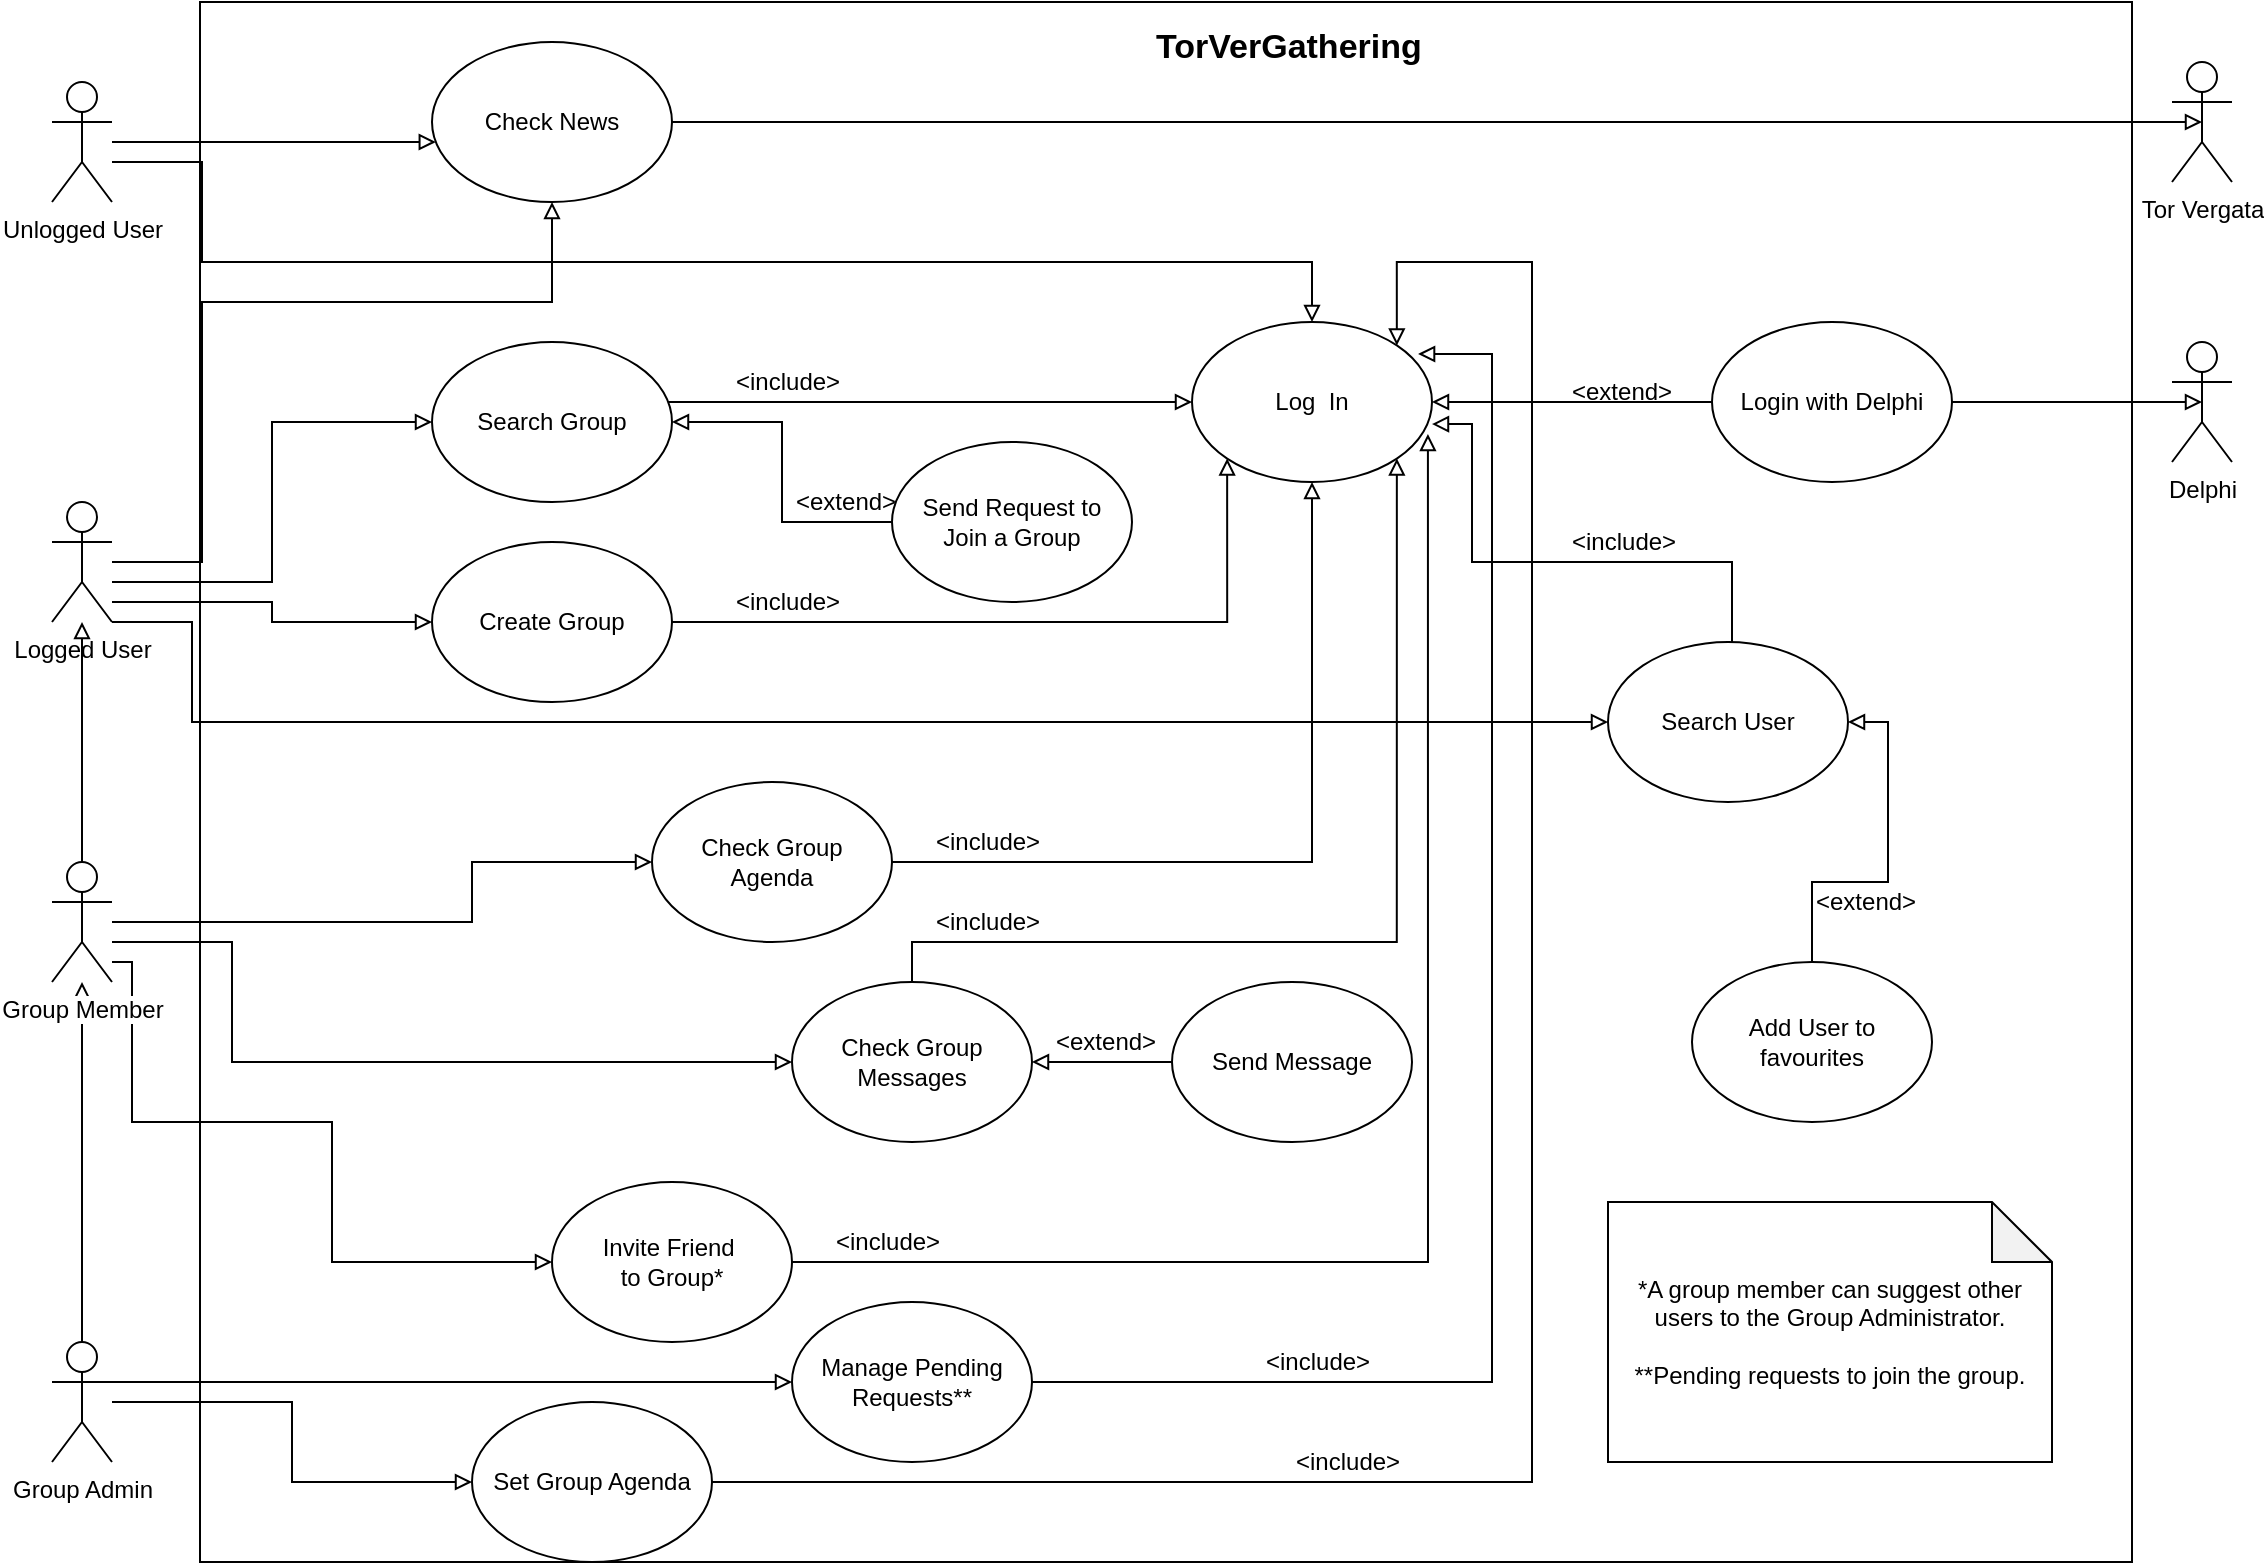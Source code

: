 <mxfile version="12.1.3" type="github" pages="1"><diagram id="3dd2q-5Yn5I5HNWyAC9e" name="Page-1"><mxGraphModel dx="868" dy="419" grid="1" gridSize="10" guides="1" tooltips="1" connect="1" arrows="1" fold="1" page="1" pageScale="1" pageWidth="1169" pageHeight="827" math="0" shadow="0"><root><mxCell id="0"/><mxCell id="1" parent="0"/><mxCell id="PwRAJNutHEJSCYuyd7CN-118" value="" style="rounded=0;whiteSpace=wrap;html=1;" vertex="1" parent="1"><mxGeometry x="104" y="20" width="966" height="780" as="geometry"/></mxCell><mxCell id="PwRAJNutHEJSCYuyd7CN-53" style="edgeStyle=orthogonalEdgeStyle;rounded=0;orthogonalLoop=1;jettySize=auto;html=1;entryX=0;entryY=0.5;entryDx=0;entryDy=0;endArrow=block;endFill=0;" edge="1" parent="1" source="PwRAJNutHEJSCYuyd7CN-3" target="PwRAJNutHEJSCYuyd7CN-52"><mxGeometry relative="1" as="geometry"><Array as="points"><mxPoint x="140" y="310"/><mxPoint x="140" y="230"/></Array></mxGeometry></mxCell><mxCell id="PwRAJNutHEJSCYuyd7CN-60" style="edgeStyle=orthogonalEdgeStyle;rounded=0;orthogonalLoop=1;jettySize=auto;html=1;endArrow=block;endFill=0;" edge="1" parent="1" source="PwRAJNutHEJSCYuyd7CN-3" target="PwRAJNutHEJSCYuyd7CN-59"><mxGeometry relative="1" as="geometry"><Array as="points"><mxPoint x="140" y="320"/><mxPoint x="140" y="330"/></Array></mxGeometry></mxCell><mxCell id="PwRAJNutHEJSCYuyd7CN-67" style="edgeStyle=orthogonalEdgeStyle;rounded=0;orthogonalLoop=1;jettySize=auto;html=1;entryX=0.5;entryY=1;entryDx=0;entryDy=0;endArrow=block;endFill=0;" edge="1" parent="1" source="PwRAJNutHEJSCYuyd7CN-3" target="PwRAJNutHEJSCYuyd7CN-44"><mxGeometry relative="1" as="geometry"><Array as="points"><mxPoint x="105" y="300"/><mxPoint x="105" y="170"/><mxPoint x="280" y="170"/></Array></mxGeometry></mxCell><mxCell id="PwRAJNutHEJSCYuyd7CN-100" style="edgeStyle=orthogonalEdgeStyle;rounded=0;orthogonalLoop=1;jettySize=auto;html=1;entryX=0;entryY=0.5;entryDx=0;entryDy=0;endArrow=block;endFill=0;" edge="1" parent="1" source="PwRAJNutHEJSCYuyd7CN-3" target="PwRAJNutHEJSCYuyd7CN-95"><mxGeometry relative="1" as="geometry"><Array as="points"><mxPoint x="100" y="330"/><mxPoint x="100" y="380"/></Array></mxGeometry></mxCell><mxCell id="PwRAJNutHEJSCYuyd7CN-3" value="Logged User" style="shape=umlActor;verticalLabelPosition=bottom;labelBackgroundColor=#ffffff;verticalAlign=top;html=1;outlineConnect=0;" vertex="1" parent="1"><mxGeometry x="30" y="270" width="30" height="60" as="geometry"/></mxCell><mxCell id="PwRAJNutHEJSCYuyd7CN-46" style="edgeStyle=orthogonalEdgeStyle;rounded=0;orthogonalLoop=1;jettySize=auto;html=1;endArrow=block;endFill=0;" edge="1" parent="1" source="PwRAJNutHEJSCYuyd7CN-4" target="PwRAJNutHEJSCYuyd7CN-44"><mxGeometry relative="1" as="geometry"><Array as="points"><mxPoint x="230" y="80"/><mxPoint x="230" y="80"/></Array></mxGeometry></mxCell><mxCell id="PwRAJNutHEJSCYuyd7CN-56" style="edgeStyle=orthogonalEdgeStyle;rounded=0;orthogonalLoop=1;jettySize=auto;html=1;entryX=0.5;entryY=0;entryDx=0;entryDy=0;endArrow=block;endFill=0;" edge="1" parent="1" source="PwRAJNutHEJSCYuyd7CN-4" target="PwRAJNutHEJSCYuyd7CN-54"><mxGeometry relative="1" as="geometry"><Array as="points"><mxPoint x="105" y="100"/><mxPoint x="105" y="150"/><mxPoint x="660" y="150"/></Array></mxGeometry></mxCell><mxCell id="PwRAJNutHEJSCYuyd7CN-4" value="Unlogged User&lt;br&gt;" style="shape=umlActor;verticalLabelPosition=bottom;labelBackgroundColor=#ffffff;verticalAlign=top;html=1;outlineConnect=0;" vertex="1" parent="1"><mxGeometry x="30" y="60" width="30" height="60" as="geometry"/></mxCell><mxCell id="PwRAJNutHEJSCYuyd7CN-86" style="edgeStyle=orthogonalEdgeStyle;rounded=0;orthogonalLoop=1;jettySize=auto;html=1;endArrow=block;endFill=0;" edge="1" parent="1" source="PwRAJNutHEJSCYuyd7CN-5"><mxGeometry relative="1" as="geometry"><mxPoint x="45" y="510" as="targetPoint"/></mxGeometry></mxCell><mxCell id="PwRAJNutHEJSCYuyd7CN-108" style="edgeStyle=orthogonalEdgeStyle;rounded=0;orthogonalLoop=1;jettySize=auto;html=1;entryX=0;entryY=0.5;entryDx=0;entryDy=0;endArrow=block;endFill=0;" edge="1" parent="1" source="PwRAJNutHEJSCYuyd7CN-5" target="PwRAJNutHEJSCYuyd7CN-106"><mxGeometry relative="1" as="geometry"/></mxCell><mxCell id="PwRAJNutHEJSCYuyd7CN-112" style="edgeStyle=orthogonalEdgeStyle;rounded=0;orthogonalLoop=1;jettySize=auto;html=1;entryX=0;entryY=0.5;entryDx=0;entryDy=0;endArrow=block;endFill=0;" edge="1" parent="1" source="PwRAJNutHEJSCYuyd7CN-5" target="PwRAJNutHEJSCYuyd7CN-107"><mxGeometry relative="1" as="geometry"><Array as="points"><mxPoint x="200" y="710"/><mxPoint x="200" y="710"/></Array></mxGeometry></mxCell><mxCell id="PwRAJNutHEJSCYuyd7CN-5" value="Group Admin&lt;br&gt;" style="shape=umlActor;verticalLabelPosition=bottom;labelBackgroundColor=#ffffff;verticalAlign=top;html=1;outlineConnect=0;" vertex="1" parent="1"><mxGeometry x="30" y="690" width="30" height="60" as="geometry"/></mxCell><mxCell id="PwRAJNutHEJSCYuyd7CN-74" style="edgeStyle=orthogonalEdgeStyle;rounded=0;orthogonalLoop=1;jettySize=auto;html=1;entryX=0;entryY=0.5;entryDx=0;entryDy=0;endArrow=block;endFill=0;" edge="1" parent="1" source="PwRAJNutHEJSCYuyd7CN-14" target="PwRAJNutHEJSCYuyd7CN-73"><mxGeometry relative="1" as="geometry"><Array as="points"><mxPoint x="240" y="480"/><mxPoint x="240" y="450"/></Array></mxGeometry></mxCell><mxCell id="PwRAJNutHEJSCYuyd7CN-79" style="edgeStyle=orthogonalEdgeStyle;rounded=0;orthogonalLoop=1;jettySize=auto;html=1;entryX=0;entryY=0.5;entryDx=0;entryDy=0;endArrow=block;endFill=0;" edge="1" parent="1" source="PwRAJNutHEJSCYuyd7CN-14" target="PwRAJNutHEJSCYuyd7CN-78"><mxGeometry relative="1" as="geometry"><Array as="points"><mxPoint x="120" y="490"/><mxPoint x="120" y="550"/></Array></mxGeometry></mxCell><mxCell id="PwRAJNutHEJSCYuyd7CN-87" style="edgeStyle=orthogonalEdgeStyle;rounded=0;orthogonalLoop=1;jettySize=auto;html=1;endArrow=block;endFill=0;" edge="1" parent="1" source="PwRAJNutHEJSCYuyd7CN-14" target="PwRAJNutHEJSCYuyd7CN-3"><mxGeometry relative="1" as="geometry"/></mxCell><mxCell id="PwRAJNutHEJSCYuyd7CN-89" style="edgeStyle=orthogonalEdgeStyle;rounded=0;orthogonalLoop=1;jettySize=auto;html=1;entryX=0;entryY=0.5;entryDx=0;entryDy=0;endArrow=block;endFill=0;" edge="1" parent="1" source="PwRAJNutHEJSCYuyd7CN-14" target="PwRAJNutHEJSCYuyd7CN-88"><mxGeometry relative="1" as="geometry"><Array as="points"><mxPoint x="70" y="500"/><mxPoint x="70" y="580"/><mxPoint x="170" y="580"/><mxPoint x="170" y="650"/></Array></mxGeometry></mxCell><mxCell id="PwRAJNutHEJSCYuyd7CN-14" value="Group Member&lt;br&gt;" style="shape=umlActor;verticalLabelPosition=bottom;labelBackgroundColor=#ffffff;verticalAlign=top;html=1;outlineConnect=0;" vertex="1" parent="1"><mxGeometry x="30" y="450" width="30" height="60" as="geometry"/></mxCell><mxCell id="PwRAJNutHEJSCYuyd7CN-51" style="edgeStyle=orthogonalEdgeStyle;rounded=0;orthogonalLoop=1;jettySize=auto;html=1;entryX=0.5;entryY=0.5;entryDx=0;entryDy=0;entryPerimeter=0;endArrow=block;endFill=0;" edge="1" parent="1" source="PwRAJNutHEJSCYuyd7CN-44" target="PwRAJNutHEJSCYuyd7CN-48"><mxGeometry relative="1" as="geometry"><Array as="points"><mxPoint x="430" y="80"/><mxPoint x="430" y="80"/></Array></mxGeometry></mxCell><mxCell id="PwRAJNutHEJSCYuyd7CN-44" value="Check News" style="ellipse;whiteSpace=wrap;html=1;" vertex="1" parent="1"><mxGeometry x="220" y="40" width="120" height="80" as="geometry"/></mxCell><mxCell id="PwRAJNutHEJSCYuyd7CN-48" value="Tor Vergata&lt;br&gt;" style="shape=umlActor;verticalLabelPosition=bottom;labelBackgroundColor=#ffffff;verticalAlign=top;html=1;outlineConnect=0;" vertex="1" parent="1"><mxGeometry x="1090" y="50" width="30" height="60" as="geometry"/></mxCell><mxCell id="PwRAJNutHEJSCYuyd7CN-57" style="edgeStyle=orthogonalEdgeStyle;rounded=0;orthogonalLoop=1;jettySize=auto;html=1;endArrow=block;endFill=0;" edge="1" parent="1" source="PwRAJNutHEJSCYuyd7CN-52" target="PwRAJNutHEJSCYuyd7CN-54"><mxGeometry relative="1" as="geometry"><Array as="points"><mxPoint x="450" y="220"/><mxPoint x="450" y="220"/></Array></mxGeometry></mxCell><mxCell id="PwRAJNutHEJSCYuyd7CN-52" value="Search Group" style="ellipse;whiteSpace=wrap;html=1;" vertex="1" parent="1"><mxGeometry x="220" y="190" width="120" height="80" as="geometry"/></mxCell><mxCell id="PwRAJNutHEJSCYuyd7CN-54" value="Log&amp;nbsp; In" style="ellipse;whiteSpace=wrap;html=1;" vertex="1" parent="1"><mxGeometry x="600" y="180" width="120" height="80" as="geometry"/></mxCell><mxCell id="PwRAJNutHEJSCYuyd7CN-58" value="&amp;lt;include&amp;gt;&lt;br&gt;" style="text;html=1;resizable=0;points=[];autosize=1;align=left;verticalAlign=top;spacingTop=-4;" vertex="1" parent="1"><mxGeometry x="370" y="200" width="70" height="20" as="geometry"/></mxCell><mxCell id="PwRAJNutHEJSCYuyd7CN-61" style="edgeStyle=orthogonalEdgeStyle;rounded=0;orthogonalLoop=1;jettySize=auto;html=1;entryX=0;entryY=1;entryDx=0;entryDy=0;endArrow=block;endFill=0;" edge="1" parent="1" source="PwRAJNutHEJSCYuyd7CN-59" target="PwRAJNutHEJSCYuyd7CN-54"><mxGeometry relative="1" as="geometry"><Array as="points"><mxPoint x="618" y="330"/></Array></mxGeometry></mxCell><mxCell id="PwRAJNutHEJSCYuyd7CN-59" value="Create Group" style="ellipse;whiteSpace=wrap;html=1;" vertex="1" parent="1"><mxGeometry x="220" y="290" width="120" height="80" as="geometry"/></mxCell><mxCell id="PwRAJNutHEJSCYuyd7CN-62" value="&amp;lt;include&amp;gt;" style="text;html=1;resizable=0;points=[];autosize=1;align=left;verticalAlign=top;spacingTop=-4;" vertex="1" parent="1"><mxGeometry x="370" y="310" width="70" height="20" as="geometry"/></mxCell><mxCell id="PwRAJNutHEJSCYuyd7CN-65" style="edgeStyle=orthogonalEdgeStyle;rounded=0;orthogonalLoop=1;jettySize=auto;html=1;endArrow=block;endFill=0;" edge="1" parent="1" source="PwRAJNutHEJSCYuyd7CN-63" target="PwRAJNutHEJSCYuyd7CN-52"><mxGeometry relative="1" as="geometry"/></mxCell><mxCell id="PwRAJNutHEJSCYuyd7CN-63" value="Send Request to&lt;br&gt;Join a Group" style="ellipse;whiteSpace=wrap;html=1;" vertex="1" parent="1"><mxGeometry x="450" y="240" width="120" height="80" as="geometry"/></mxCell><mxCell id="PwRAJNutHEJSCYuyd7CN-66" value="&amp;lt;extend&amp;gt;" style="text;html=1;resizable=0;points=[];autosize=1;align=left;verticalAlign=top;spacingTop=-4;" vertex="1" parent="1"><mxGeometry x="400" y="260" width="70" height="20" as="geometry"/></mxCell><mxCell id="PwRAJNutHEJSCYuyd7CN-69" style="edgeStyle=orthogonalEdgeStyle;rounded=0;orthogonalLoop=1;jettySize=auto;html=1;endArrow=block;endFill=0;" edge="1" parent="1" source="PwRAJNutHEJSCYuyd7CN-68" target="PwRAJNutHEJSCYuyd7CN-54"><mxGeometry relative="1" as="geometry"/></mxCell><mxCell id="PwRAJNutHEJSCYuyd7CN-72" style="edgeStyle=orthogonalEdgeStyle;rounded=0;orthogonalLoop=1;jettySize=auto;html=1;entryX=0.5;entryY=0.5;entryDx=0;entryDy=0;entryPerimeter=0;endArrow=block;endFill=0;" edge="1" parent="1" source="PwRAJNutHEJSCYuyd7CN-68" target="PwRAJNutHEJSCYuyd7CN-71"><mxGeometry relative="1" as="geometry"/></mxCell><mxCell id="PwRAJNutHEJSCYuyd7CN-68" value="Login with Delphi" style="ellipse;whiteSpace=wrap;html=1;" vertex="1" parent="1"><mxGeometry x="860" y="180" width="120" height="80" as="geometry"/></mxCell><mxCell id="PwRAJNutHEJSCYuyd7CN-70" value="&amp;lt;extend&amp;gt;&lt;br&gt;" style="text;html=1;resizable=0;points=[];autosize=1;align=left;verticalAlign=top;spacingTop=-4;" vertex="1" parent="1"><mxGeometry x="788" y="205" width="70" height="20" as="geometry"/></mxCell><mxCell id="PwRAJNutHEJSCYuyd7CN-71" value="Delphi" style="shape=umlActor;verticalLabelPosition=bottom;labelBackgroundColor=#ffffff;verticalAlign=top;html=1;outlineConnect=0;" vertex="1" parent="1"><mxGeometry x="1090" y="190" width="30" height="60" as="geometry"/></mxCell><mxCell id="PwRAJNutHEJSCYuyd7CN-76" style="edgeStyle=orthogonalEdgeStyle;rounded=0;orthogonalLoop=1;jettySize=auto;html=1;entryX=0.5;entryY=1;entryDx=0;entryDy=0;endArrow=block;endFill=0;" edge="1" parent="1" source="PwRAJNutHEJSCYuyd7CN-73" target="PwRAJNutHEJSCYuyd7CN-54"><mxGeometry relative="1" as="geometry"/></mxCell><mxCell id="PwRAJNutHEJSCYuyd7CN-73" value="Check Group&lt;br&gt;Agenda" style="ellipse;whiteSpace=wrap;html=1;" vertex="1" parent="1"><mxGeometry x="330" y="410" width="120" height="80" as="geometry"/></mxCell><mxCell id="PwRAJNutHEJSCYuyd7CN-77" value="&amp;lt;include&amp;gt;" style="text;html=1;resizable=0;points=[];autosize=1;align=left;verticalAlign=top;spacingTop=-4;" vertex="1" parent="1"><mxGeometry x="470" y="430" width="70" height="20" as="geometry"/></mxCell><mxCell id="PwRAJNutHEJSCYuyd7CN-91" style="edgeStyle=orthogonalEdgeStyle;rounded=0;orthogonalLoop=1;jettySize=auto;html=1;entryX=1;entryY=1;entryDx=0;entryDy=0;endArrow=block;endFill=0;" edge="1" parent="1" source="PwRAJNutHEJSCYuyd7CN-78" target="PwRAJNutHEJSCYuyd7CN-54"><mxGeometry relative="1" as="geometry"><Array as="points"><mxPoint x="460" y="490"/><mxPoint x="702" y="490"/></Array></mxGeometry></mxCell><mxCell id="PwRAJNutHEJSCYuyd7CN-78" value="Check Group&lt;br&gt;Messages" style="ellipse;whiteSpace=wrap;html=1;" vertex="1" parent="1"><mxGeometry x="400" y="510" width="120" height="80" as="geometry"/></mxCell><mxCell id="PwRAJNutHEJSCYuyd7CN-81" style="edgeStyle=orthogonalEdgeStyle;rounded=0;orthogonalLoop=1;jettySize=auto;html=1;entryX=1;entryY=0.5;entryDx=0;entryDy=0;endArrow=block;endFill=0;" edge="1" parent="1" source="PwRAJNutHEJSCYuyd7CN-80" target="PwRAJNutHEJSCYuyd7CN-78"><mxGeometry relative="1" as="geometry"/></mxCell><mxCell id="PwRAJNutHEJSCYuyd7CN-80" value="Send Message" style="ellipse;whiteSpace=wrap;html=1;" vertex="1" parent="1"><mxGeometry x="590" y="510" width="120" height="80" as="geometry"/></mxCell><mxCell id="PwRAJNutHEJSCYuyd7CN-82" value="&amp;lt;extend&amp;gt;" style="text;html=1;resizable=0;points=[];autosize=1;align=left;verticalAlign=top;spacingTop=-4;" vertex="1" parent="1"><mxGeometry x="530" y="530" width="70" height="20" as="geometry"/></mxCell><mxCell id="PwRAJNutHEJSCYuyd7CN-93" style="edgeStyle=orthogonalEdgeStyle;rounded=0;orthogonalLoop=1;jettySize=auto;html=1;entryX=0.983;entryY=0.7;entryDx=0;entryDy=0;entryPerimeter=0;endArrow=block;endFill=0;" edge="1" parent="1" source="PwRAJNutHEJSCYuyd7CN-88" target="PwRAJNutHEJSCYuyd7CN-54"><mxGeometry relative="1" as="geometry"/></mxCell><mxCell id="PwRAJNutHEJSCYuyd7CN-88" value="Invite Friend&amp;nbsp;&lt;br&gt;to Group*" style="ellipse;whiteSpace=wrap;html=1;" vertex="1" parent="1"><mxGeometry x="280" y="610" width="120" height="80" as="geometry"/></mxCell><mxCell id="PwRAJNutHEJSCYuyd7CN-90" value="*A group member can suggest other users to the Group Administrator.&lt;br&gt;&lt;br&gt;**Pending requests to join the group." style="shape=note;whiteSpace=wrap;html=1;backgroundOutline=1;darkOpacity=0.05;" vertex="1" parent="1"><mxGeometry x="808" y="620" width="222" height="130" as="geometry"/></mxCell><mxCell id="PwRAJNutHEJSCYuyd7CN-92" value="&amp;lt;include&amp;gt;&lt;br&gt;" style="text;html=1;resizable=0;points=[];autosize=1;align=left;verticalAlign=top;spacingTop=-4;" vertex="1" parent="1"><mxGeometry x="470" y="470" width="70" height="20" as="geometry"/></mxCell><mxCell id="PwRAJNutHEJSCYuyd7CN-94" value="&amp;lt;include&amp;gt;" style="text;html=1;resizable=0;points=[];autosize=1;align=left;verticalAlign=top;spacingTop=-4;" vertex="1" parent="1"><mxGeometry x="420" y="630" width="70" height="20" as="geometry"/></mxCell><mxCell id="PwRAJNutHEJSCYuyd7CN-104" style="edgeStyle=orthogonalEdgeStyle;rounded=0;orthogonalLoop=1;jettySize=auto;html=1;entryX=1;entryY=0.638;entryDx=0;entryDy=0;entryPerimeter=0;endArrow=block;endFill=0;" edge="1" parent="1" source="PwRAJNutHEJSCYuyd7CN-95" target="PwRAJNutHEJSCYuyd7CN-54"><mxGeometry relative="1" as="geometry"><Array as="points"><mxPoint x="870" y="300"/><mxPoint x="740" y="300"/><mxPoint x="740" y="231"/></Array></mxGeometry></mxCell><mxCell id="PwRAJNutHEJSCYuyd7CN-95" value="Search User" style="ellipse;whiteSpace=wrap;html=1;" vertex="1" parent="1"><mxGeometry x="808" y="340" width="120" height="80" as="geometry"/></mxCell><mxCell id="PwRAJNutHEJSCYuyd7CN-98" style="edgeStyle=orthogonalEdgeStyle;rounded=0;orthogonalLoop=1;jettySize=auto;html=1;entryX=1;entryY=0.5;entryDx=0;entryDy=0;endArrow=block;endFill=0;" edge="1" parent="1" source="PwRAJNutHEJSCYuyd7CN-96" target="PwRAJNutHEJSCYuyd7CN-95"><mxGeometry relative="1" as="geometry"/></mxCell><mxCell id="PwRAJNutHEJSCYuyd7CN-96" value="Add User to&lt;br&gt;favourites" style="ellipse;whiteSpace=wrap;html=1;" vertex="1" parent="1"><mxGeometry x="850" y="500" width="120" height="80" as="geometry"/></mxCell><mxCell id="PwRAJNutHEJSCYuyd7CN-99" value="&amp;lt;extend&amp;gt;" style="text;html=1;resizable=0;points=[];autosize=1;align=left;verticalAlign=top;spacingTop=-4;" vertex="1" parent="1"><mxGeometry x="910" y="460" width="70" height="20" as="geometry"/></mxCell><mxCell id="PwRAJNutHEJSCYuyd7CN-105" value="&amp;lt;include&amp;gt;" style="text;html=1;resizable=0;points=[];autosize=1;align=left;verticalAlign=top;spacingTop=-4;" vertex="1" parent="1"><mxGeometry x="788" y="280" width="70" height="20" as="geometry"/></mxCell><mxCell id="PwRAJNutHEJSCYuyd7CN-111" style="edgeStyle=orthogonalEdgeStyle;rounded=0;orthogonalLoop=1;jettySize=auto;html=1;entryX=1;entryY=0;entryDx=0;entryDy=0;endArrow=block;endFill=0;" edge="1" parent="1" source="PwRAJNutHEJSCYuyd7CN-106" target="PwRAJNutHEJSCYuyd7CN-54"><mxGeometry relative="1" as="geometry"><Array as="points"><mxPoint x="770" y="760"/><mxPoint x="770" y="150"/><mxPoint x="702" y="150"/></Array></mxGeometry></mxCell><mxCell id="PwRAJNutHEJSCYuyd7CN-106" value="Set Group Agenda" style="ellipse;whiteSpace=wrap;html=1;" vertex="1" parent="1"><mxGeometry x="240" y="720" width="120" height="80" as="geometry"/></mxCell><mxCell id="PwRAJNutHEJSCYuyd7CN-113" style="edgeStyle=orthogonalEdgeStyle;rounded=0;orthogonalLoop=1;jettySize=auto;html=1;entryX=0.942;entryY=0.2;entryDx=0;entryDy=0;entryPerimeter=0;endArrow=block;endFill=0;" edge="1" parent="1" source="PwRAJNutHEJSCYuyd7CN-107" target="PwRAJNutHEJSCYuyd7CN-54"><mxGeometry relative="1" as="geometry"><Array as="points"><mxPoint x="750" y="710"/><mxPoint x="750" y="196"/></Array></mxGeometry></mxCell><mxCell id="PwRAJNutHEJSCYuyd7CN-107" value="Manage Pending&lt;br&gt;Requests**" style="ellipse;whiteSpace=wrap;html=1;" vertex="1" parent="1"><mxGeometry x="400" y="670" width="120" height="80" as="geometry"/></mxCell><mxCell id="PwRAJNutHEJSCYuyd7CN-114" value="&amp;lt;include&amp;gt;" style="text;html=1;resizable=0;points=[];autosize=1;align=left;verticalAlign=top;spacingTop=-4;" vertex="1" parent="1"><mxGeometry x="635" y="690" width="70" height="20" as="geometry"/></mxCell><mxCell id="PwRAJNutHEJSCYuyd7CN-115" value="&amp;lt;include&amp;gt;&lt;br&gt;" style="text;html=1;resizable=0;points=[];autosize=1;align=left;verticalAlign=top;spacingTop=-4;" vertex="1" parent="1"><mxGeometry x="650" y="740" width="70" height="20" as="geometry"/></mxCell><mxCell id="PwRAJNutHEJSCYuyd7CN-119" value="&lt;font style=&quot;font-size: 17px&quot;&gt;&lt;b&gt;TorVerGathering&lt;/b&gt;&lt;/font&gt;" style="text;html=1;resizable=0;points=[];autosize=1;align=left;verticalAlign=top;spacingTop=-4;" vertex="1" parent="1"><mxGeometry x="580" y="30" width="150" height="20" as="geometry"/></mxCell></root></mxGraphModel></diagram></mxfile>